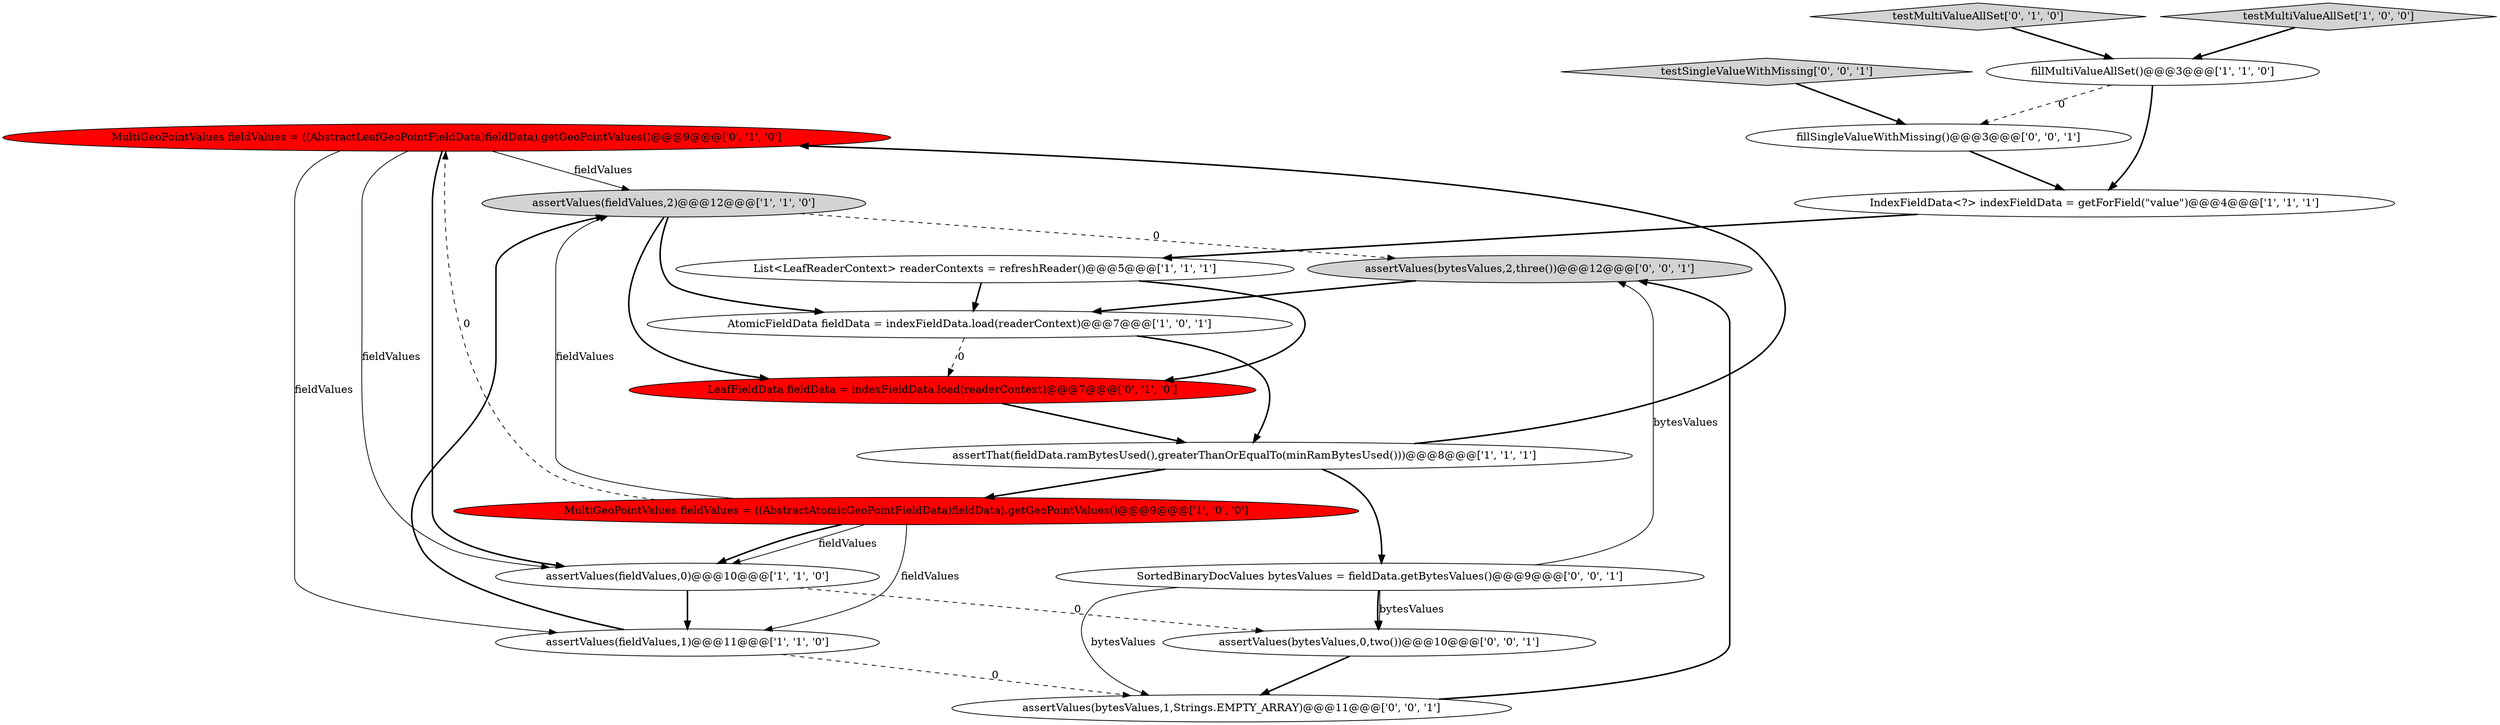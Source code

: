 digraph {
11 [style = filled, label = "MultiGeoPointValues fieldValues = ((AbstractLeafGeoPointFieldData)fieldData).getGeoPointValues()@@@9@@@['0', '1', '0']", fillcolor = red, shape = ellipse image = "AAA1AAABBB2BBB"];
14 [style = filled, label = "assertValues(bytesValues,2,three())@@@12@@@['0', '0', '1']", fillcolor = lightgray, shape = ellipse image = "AAA0AAABBB3BBB"];
8 [style = filled, label = "IndexFieldData<?> indexFieldData = getForField(\"value\")@@@4@@@['1', '1', '1']", fillcolor = white, shape = ellipse image = "AAA0AAABBB1BBB"];
0 [style = filled, label = "assertThat(fieldData.ramBytesUsed(),greaterThanOrEqualTo(minRamBytesUsed()))@@@8@@@['1', '1', '1']", fillcolor = white, shape = ellipse image = "AAA0AAABBB1BBB"];
10 [style = filled, label = "LeafFieldData fieldData = indexFieldData.load(readerContext)@@@7@@@['0', '1', '0']", fillcolor = red, shape = ellipse image = "AAA1AAABBB2BBB"];
4 [style = filled, label = "assertValues(fieldValues,2)@@@12@@@['1', '1', '0']", fillcolor = lightgray, shape = ellipse image = "AAA0AAABBB1BBB"];
15 [style = filled, label = "assertValues(bytesValues,1,Strings.EMPTY_ARRAY)@@@11@@@['0', '0', '1']", fillcolor = white, shape = ellipse image = "AAA0AAABBB3BBB"];
18 [style = filled, label = "SortedBinaryDocValues bytesValues = fieldData.getBytesValues()@@@9@@@['0', '0', '1']", fillcolor = white, shape = ellipse image = "AAA0AAABBB3BBB"];
5 [style = filled, label = "AtomicFieldData fieldData = indexFieldData.load(readerContext)@@@7@@@['1', '0', '1']", fillcolor = white, shape = ellipse image = "AAA0AAABBB1BBB"];
13 [style = filled, label = "testSingleValueWithMissing['0', '0', '1']", fillcolor = lightgray, shape = diamond image = "AAA0AAABBB3BBB"];
16 [style = filled, label = "fillSingleValueWithMissing()@@@3@@@['0', '0', '1']", fillcolor = white, shape = ellipse image = "AAA0AAABBB3BBB"];
12 [style = filled, label = "testMultiValueAllSet['0', '1', '0']", fillcolor = lightgray, shape = diamond image = "AAA0AAABBB2BBB"];
17 [style = filled, label = "assertValues(bytesValues,0,two())@@@10@@@['0', '0', '1']", fillcolor = white, shape = ellipse image = "AAA0AAABBB3BBB"];
6 [style = filled, label = "assertValues(fieldValues,0)@@@10@@@['1', '1', '0']", fillcolor = white, shape = ellipse image = "AAA0AAABBB1BBB"];
1 [style = filled, label = "testMultiValueAllSet['1', '0', '0']", fillcolor = lightgray, shape = diamond image = "AAA0AAABBB1BBB"];
9 [style = filled, label = "assertValues(fieldValues,1)@@@11@@@['1', '1', '0']", fillcolor = white, shape = ellipse image = "AAA0AAABBB1BBB"];
2 [style = filled, label = "MultiGeoPointValues fieldValues = ((AbstractAtomicGeoPointFieldData)fieldData).getGeoPointValues()@@@9@@@['1', '0', '0']", fillcolor = red, shape = ellipse image = "AAA1AAABBB1BBB"];
3 [style = filled, label = "List<LeafReaderContext> readerContexts = refreshReader()@@@5@@@['1', '1', '1']", fillcolor = white, shape = ellipse image = "AAA0AAABBB1BBB"];
7 [style = filled, label = "fillMultiValueAllSet()@@@3@@@['1', '1', '0']", fillcolor = white, shape = ellipse image = "AAA0AAABBB1BBB"];
4->10 [style = bold, label=""];
2->9 [style = solid, label="fieldValues"];
15->14 [style = bold, label=""];
16->8 [style = bold, label=""];
2->6 [style = bold, label=""];
7->16 [style = dashed, label="0"];
9->4 [style = bold, label=""];
11->6 [style = bold, label=""];
0->2 [style = bold, label=""];
8->3 [style = bold, label=""];
18->17 [style = bold, label=""];
0->11 [style = bold, label=""];
6->17 [style = dashed, label="0"];
18->15 [style = solid, label="bytesValues"];
7->8 [style = bold, label=""];
1->7 [style = bold, label=""];
13->16 [style = bold, label=""];
12->7 [style = bold, label=""];
2->4 [style = solid, label="fieldValues"];
3->10 [style = bold, label=""];
3->5 [style = bold, label=""];
5->0 [style = bold, label=""];
11->6 [style = solid, label="fieldValues"];
5->10 [style = dashed, label="0"];
10->0 [style = bold, label=""];
18->17 [style = solid, label="bytesValues"];
17->15 [style = bold, label=""];
11->4 [style = solid, label="fieldValues"];
2->11 [style = dashed, label="0"];
0->18 [style = bold, label=""];
11->9 [style = solid, label="fieldValues"];
4->14 [style = dashed, label="0"];
6->9 [style = bold, label=""];
18->14 [style = solid, label="bytesValues"];
4->5 [style = bold, label=""];
2->6 [style = solid, label="fieldValues"];
9->15 [style = dashed, label="0"];
14->5 [style = bold, label=""];
}
